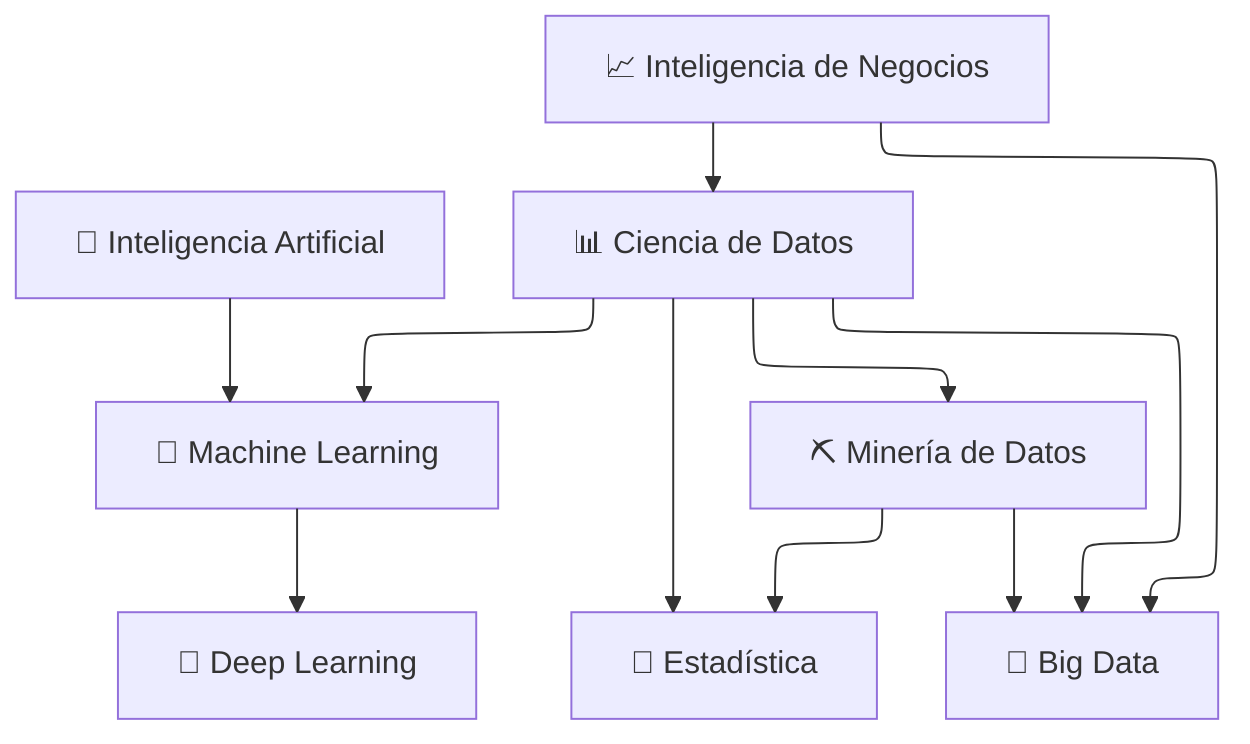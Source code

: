 ---
config:
  layout: elk
---
flowchart TD
    IA["🤖 Inteligencia Artificial"] --> ML["📘 Machine Learning"]
    ML --> DL["🔬 Deep Learning"]
    DS["📊 Ciencia de Datos"] --> ML & DM["⛏️ Minería de Datos"] & EST["📐 Estadística"] & BD["📌 Big Data"]
    DM --> EST & BD
    BI["📈 Inteligencia de Negocios"] --> DS & BD